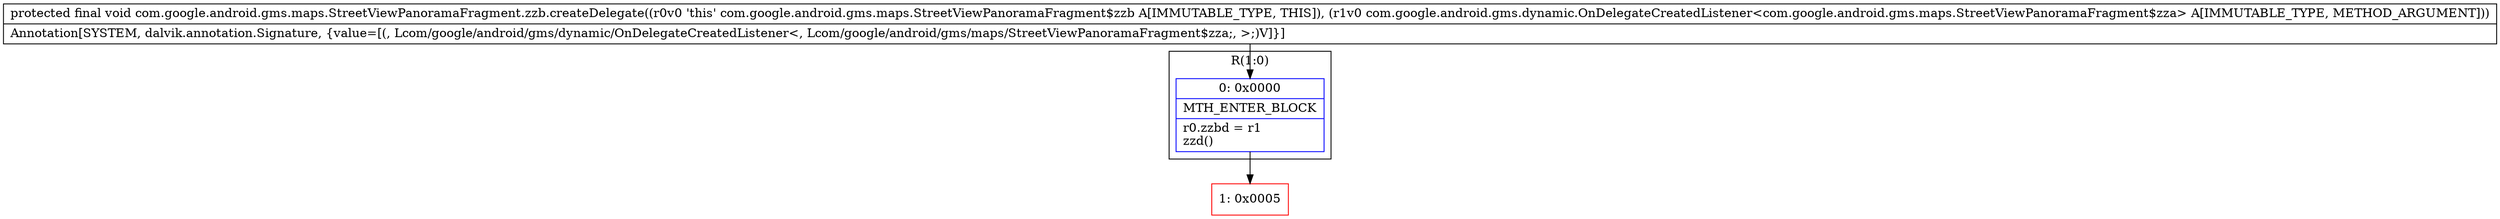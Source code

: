 digraph "CFG forcom.google.android.gms.maps.StreetViewPanoramaFragment.zzb.createDelegate(Lcom\/google\/android\/gms\/dynamic\/OnDelegateCreatedListener;)V" {
subgraph cluster_Region_2129083356 {
label = "R(1:0)";
node [shape=record,color=blue];
Node_0 [shape=record,label="{0\:\ 0x0000|MTH_ENTER_BLOCK\l|r0.zzbd = r1\lzzd()\l}"];
}
Node_1 [shape=record,color=red,label="{1\:\ 0x0005}"];
MethodNode[shape=record,label="{protected final void com.google.android.gms.maps.StreetViewPanoramaFragment.zzb.createDelegate((r0v0 'this' com.google.android.gms.maps.StreetViewPanoramaFragment$zzb A[IMMUTABLE_TYPE, THIS]), (r1v0 com.google.android.gms.dynamic.OnDelegateCreatedListener\<com.google.android.gms.maps.StreetViewPanoramaFragment$zza\> A[IMMUTABLE_TYPE, METHOD_ARGUMENT]))  | Annotation[SYSTEM, dalvik.annotation.Signature, \{value=[(, Lcom\/google\/android\/gms\/dynamic\/OnDelegateCreatedListener\<, Lcom\/google\/android\/gms\/maps\/StreetViewPanoramaFragment$zza;, \>;)V]\}]\l}"];
MethodNode -> Node_0;
Node_0 -> Node_1;
}

